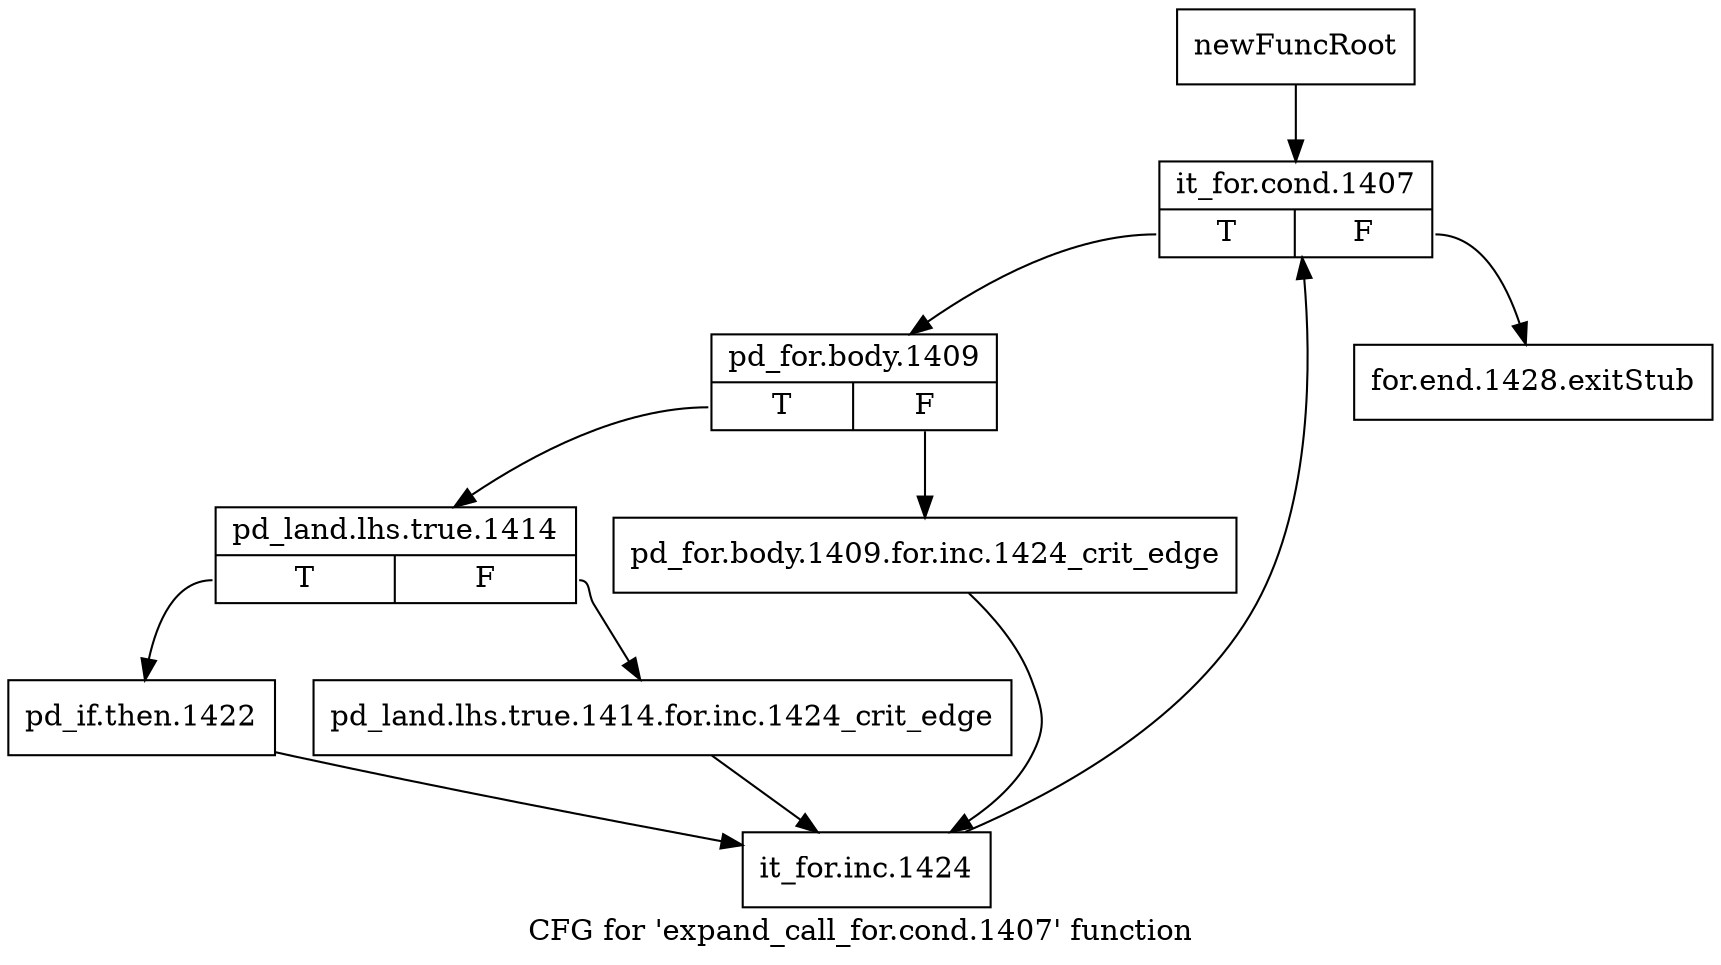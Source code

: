 digraph "CFG for 'expand_call_for.cond.1407' function" {
	label="CFG for 'expand_call_for.cond.1407' function";

	Node0x7a47400 [shape=record,label="{newFuncRoot}"];
	Node0x7a47400 -> Node0x7a474a0;
	Node0x7a47450 [shape=record,label="{for.end.1428.exitStub}"];
	Node0x7a474a0 [shape=record,label="{it_for.cond.1407|{<s0>T|<s1>F}}"];
	Node0x7a474a0:s0 -> Node0x7a474f0;
	Node0x7a474a0:s1 -> Node0x7a47450;
	Node0x7a474f0 [shape=record,label="{pd_for.body.1409|{<s0>T|<s1>F}}"];
	Node0x7a474f0:s0 -> Node0x7a47590;
	Node0x7a474f0:s1 -> Node0x7a47540;
	Node0x7a47540 [shape=record,label="{pd_for.body.1409.for.inc.1424_crit_edge}"];
	Node0x7a47540 -> Node0x7a47680;
	Node0x7a47590 [shape=record,label="{pd_land.lhs.true.1414|{<s0>T|<s1>F}}"];
	Node0x7a47590:s0 -> Node0x7a47630;
	Node0x7a47590:s1 -> Node0x7a475e0;
	Node0x7a475e0 [shape=record,label="{pd_land.lhs.true.1414.for.inc.1424_crit_edge}"];
	Node0x7a475e0 -> Node0x7a47680;
	Node0x7a47630 [shape=record,label="{pd_if.then.1422}"];
	Node0x7a47630 -> Node0x7a47680;
	Node0x7a47680 [shape=record,label="{it_for.inc.1424}"];
	Node0x7a47680 -> Node0x7a474a0;
}

